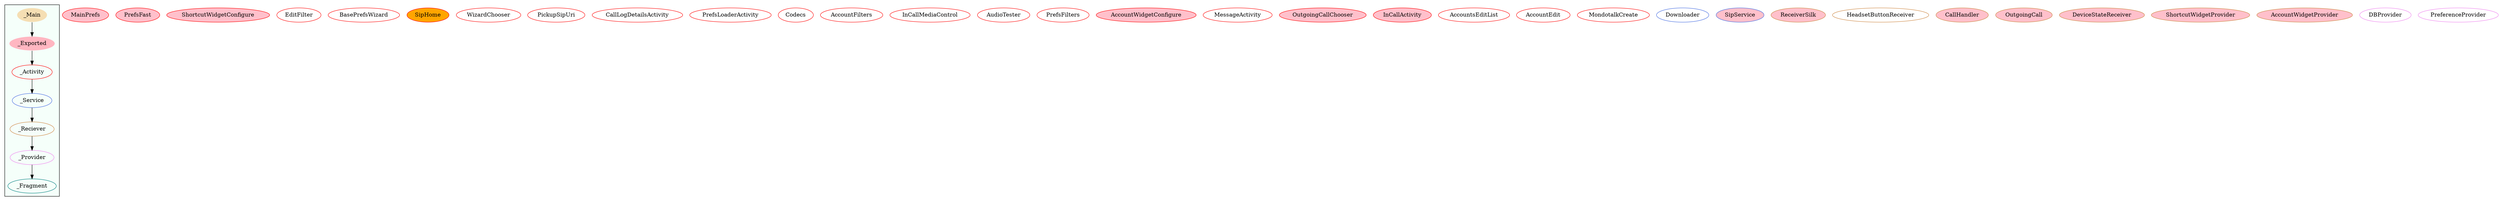 digraph G {
subgraph cluster_legend{ 
bgcolor=mintcream;
_Activity[color = red];
_Service[color = royalblue];
_Provider[color = violet];
_Reciever[color = peru];
_Fragment[color = teal];
_Main[style=filled, fillcolor=wheat, color = mintcream];
_Exported[style=filled, fillcolor=lightpink, color = mintcream];
_Main -> _Exported -> _Activity -> _Service -> _Reciever -> _Provider -> _Fragment; 
}
MainPrefs[style=filled, fillcolor=pink, color = red];
PrefsFast[style=filled, fillcolor=pink, color = red];
ShortcutWidgetConfigure[style=filled, fillcolor=pink, color = red];
EditFilter[color = red];
BasePrefsWizard[color = red];
SipHome[style=filled, fillcolor=orange, color = red];
WizardChooser[color = red];
PickupSipUri[color = red];
CallLogDetailsActivity[color = red];
MainPrefs[style=filled, fillcolor=pink, color = red];
PrefsLoaderActivity[color = red];
Codecs[color = red];
AccountFilters[color = red];
InCallMediaControl[color = red];
AudioTester[color = red];
PrefsFilters[color = red];
AccountWidgetConfigure[style=filled, fillcolor=pink, color = red];
MessageActivity[color = red];
OutgoingCallChooser[style=filled, fillcolor=pink, color = red];
InCallActivity[style=filled, fillcolor=pink, color = red];
AccountsEditList[color = red];
AccountEdit[color = red];
MondotalkCreate[color = red];
Downloader[color = royalblue];
SipService[style=filled, fillcolor=pink, color = royalblue];
ReceiverSilk[style=filled, fillcolor=pink, color = peru];
HeadsetButtonReceiver[color = peru];
CallHandler[style=filled, fillcolor=pink, color = peru];
OutgoingCall[style=filled, fillcolor=pink, color = peru];
DeviceStateReceiver[style=filled, fillcolor=pink, color = peru];
ShortcutWidgetProvider[style=filled, fillcolor=pink, color = peru];
AccountWidgetProvider[style=filled, fillcolor=pink, color = peru];
DBProvider[color = violet];
PreferenceProvider[color = violet];
}
